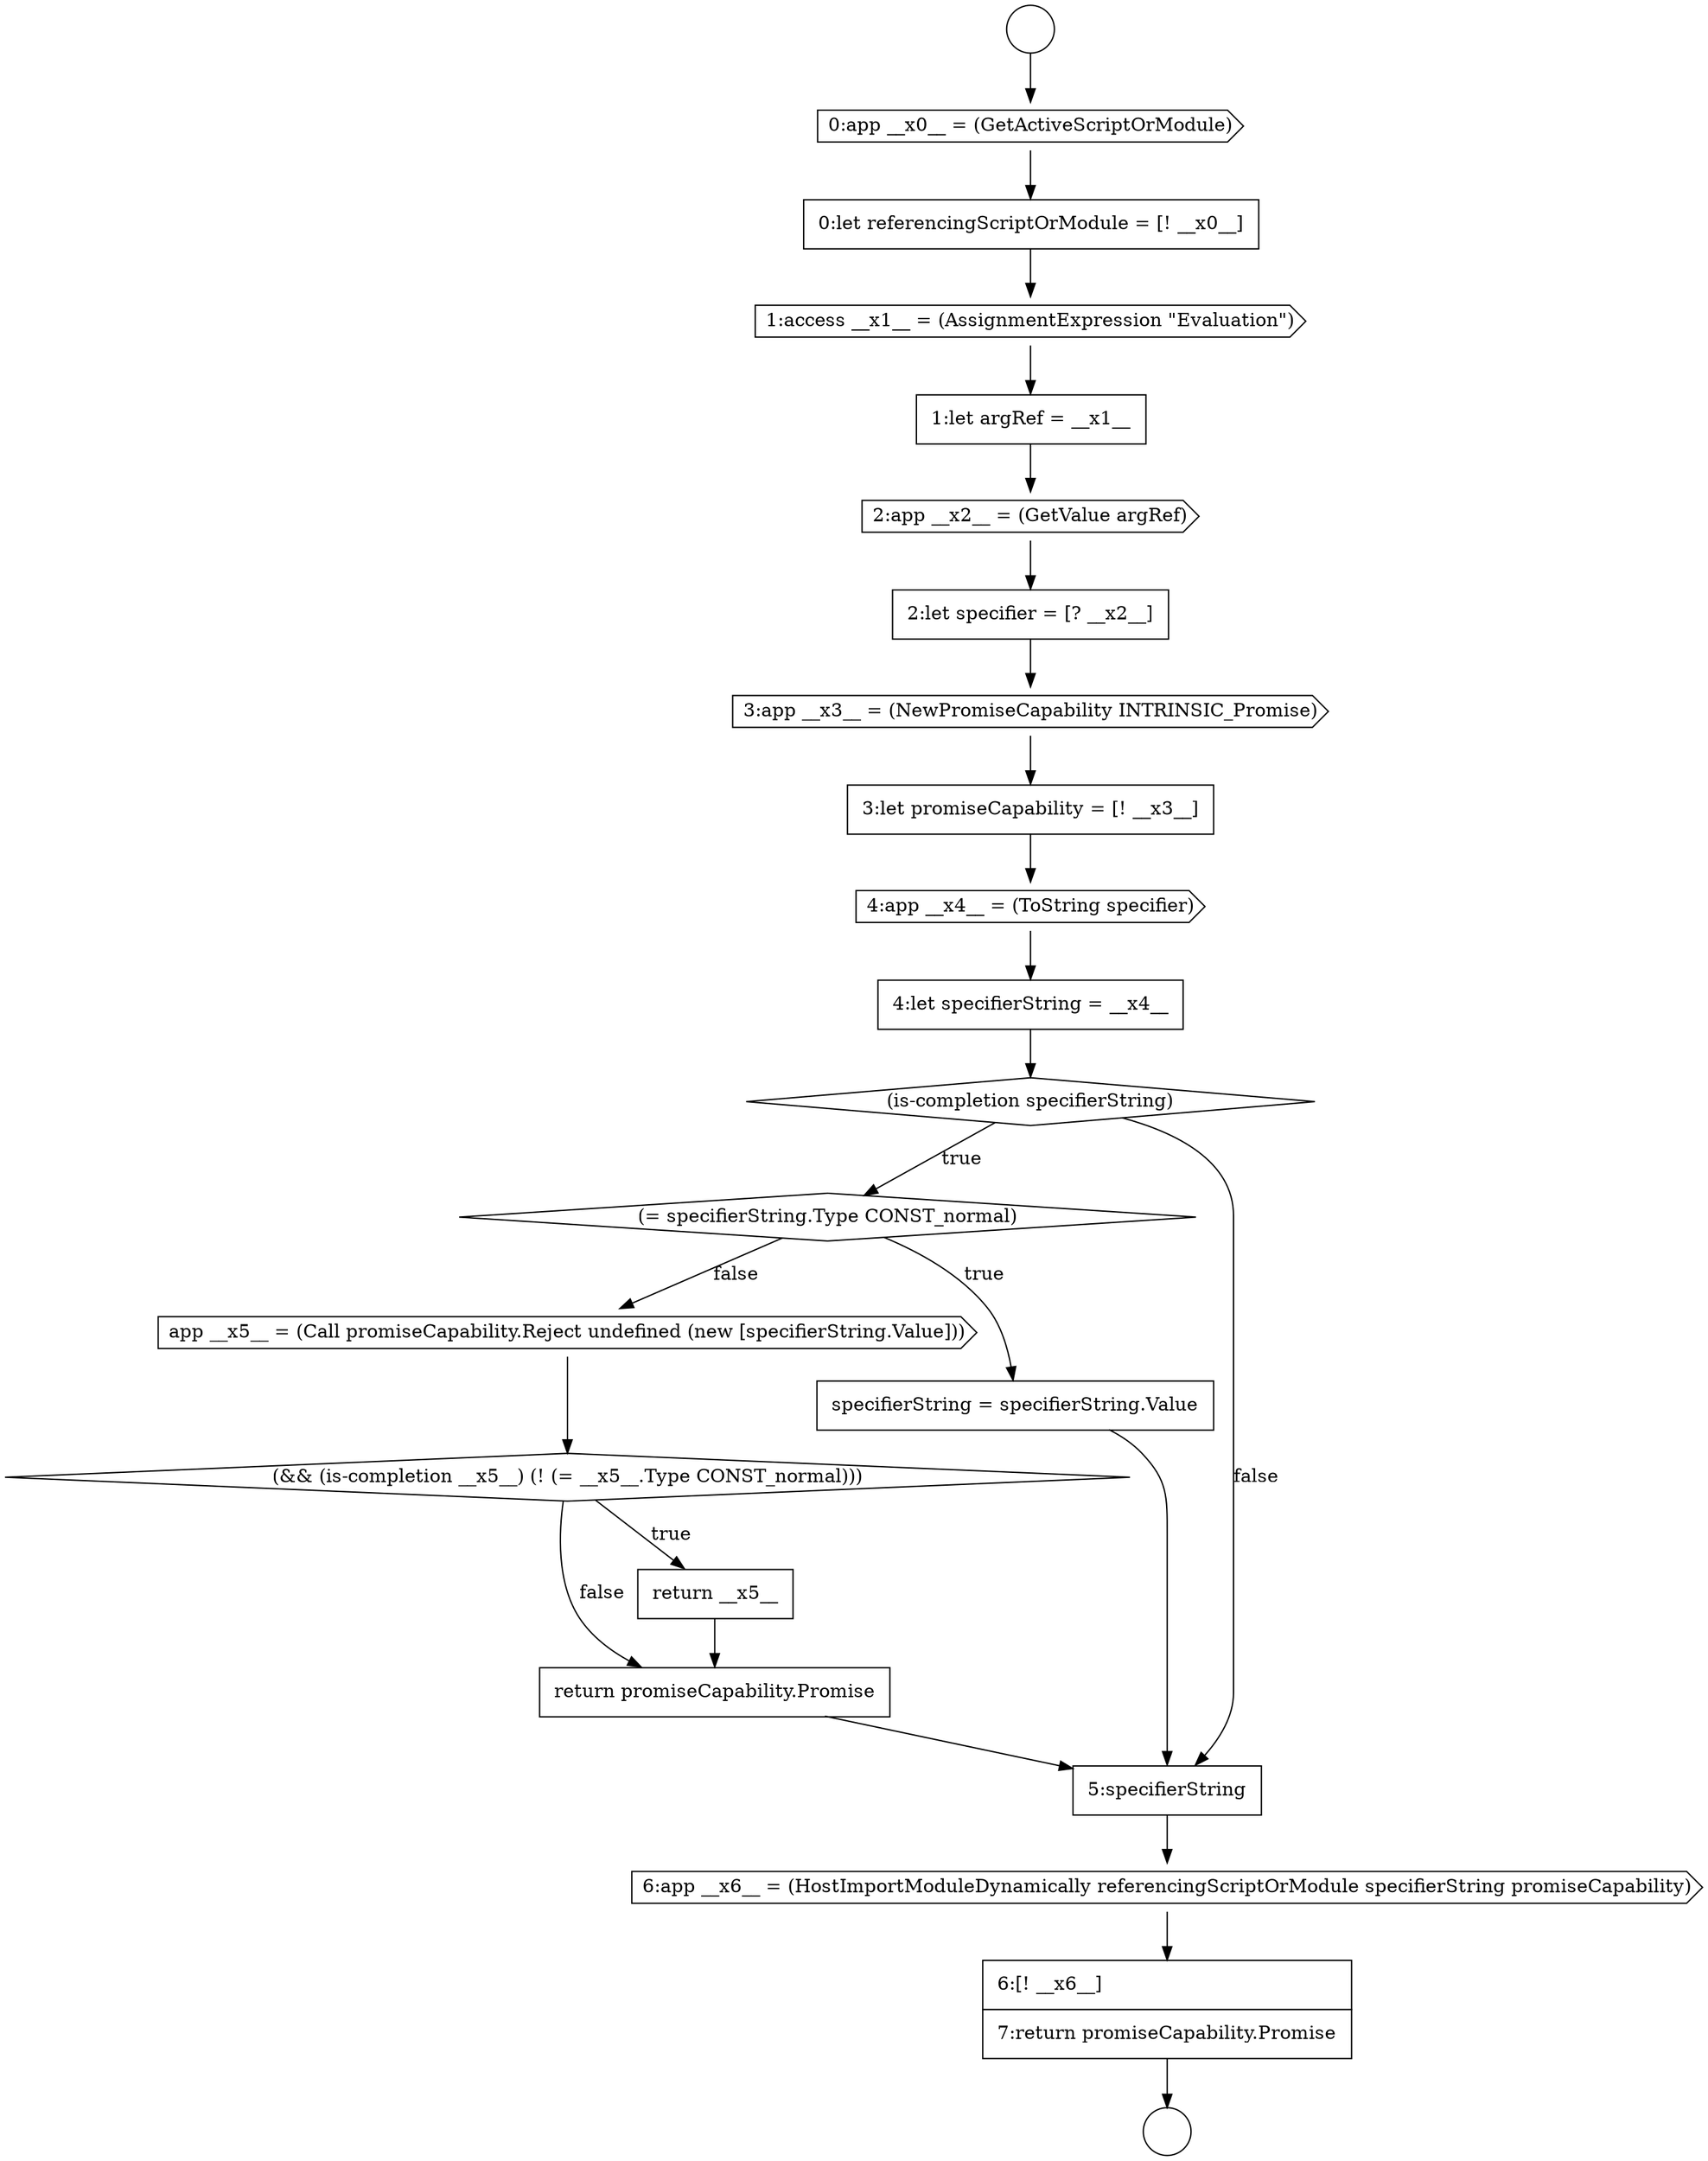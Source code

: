 digraph {
  node4852 [shape=cds, label=<<font color="black">3:app __x3__ = (NewPromiseCapability INTRINSIC_Promise)</font>> color="black" fillcolor="white" style=filled]
  node4856 [shape=diamond, label=<<font color="black">(is-completion specifierString)</font>> color="black" fillcolor="white" style=filled]
  node4862 [shape=none, margin=0, label=<<font color="black">
    <table border="0" cellborder="1" cellspacing="0" cellpadding="10">
      <tr><td align="left">return promiseCapability.Promise</td></tr>
    </table>
  </font>> color="black" fillcolor="white" style=filled]
  node4853 [shape=none, margin=0, label=<<font color="black">
    <table border="0" cellborder="1" cellspacing="0" cellpadding="10">
      <tr><td align="left">3:let promiseCapability = [! __x3__]</td></tr>
    </table>
  </font>> color="black" fillcolor="white" style=filled]
  node4849 [shape=none, margin=0, label=<<font color="black">
    <table border="0" cellborder="1" cellspacing="0" cellpadding="10">
      <tr><td align="left">1:let argRef = __x1__</td></tr>
    </table>
  </font>> color="black" fillcolor="white" style=filled]
  node4845 [shape=circle label=" " color="black" fillcolor="white" style=filled]
  node4846 [shape=cds, label=<<font color="black">0:app __x0__ = (GetActiveScriptOrModule)</font>> color="black" fillcolor="white" style=filled]
  node4854 [shape=cds, label=<<font color="black">4:app __x4__ = (ToString specifier)</font>> color="black" fillcolor="white" style=filled]
  node4850 [shape=cds, label=<<font color="black">2:app __x2__ = (GetValue argRef)</font>> color="black" fillcolor="white" style=filled]
  node4844 [shape=circle label=" " color="black" fillcolor="white" style=filled]
  node4859 [shape=cds, label=<<font color="black">app __x5__ = (Call promiseCapability.Reject undefined (new [specifierString.Value]))</font>> color="black" fillcolor="white" style=filled]
  node4864 [shape=cds, label=<<font color="black">6:app __x6__ = (HostImportModuleDynamically referencingScriptOrModule specifierString promiseCapability)</font>> color="black" fillcolor="white" style=filled]
  node4851 [shape=none, margin=0, label=<<font color="black">
    <table border="0" cellborder="1" cellspacing="0" cellpadding="10">
      <tr><td align="left">2:let specifier = [? __x2__]</td></tr>
    </table>
  </font>> color="black" fillcolor="white" style=filled]
  node4855 [shape=none, margin=0, label=<<font color="black">
    <table border="0" cellborder="1" cellspacing="0" cellpadding="10">
      <tr><td align="left">4:let specifierString = __x4__</td></tr>
    </table>
  </font>> color="black" fillcolor="white" style=filled]
  node4865 [shape=none, margin=0, label=<<font color="black">
    <table border="0" cellborder="1" cellspacing="0" cellpadding="10">
      <tr><td align="left">6:[! __x6__]</td></tr>
      <tr><td align="left">7:return promiseCapability.Promise</td></tr>
    </table>
  </font>> color="black" fillcolor="white" style=filled]
  node4848 [shape=cds, label=<<font color="black">1:access __x1__ = (AssignmentExpression &quot;Evaluation&quot;)</font>> color="black" fillcolor="white" style=filled]
  node4857 [shape=diamond, label=<<font color="black">(= specifierString.Type CONST_normal)</font>> color="black" fillcolor="white" style=filled]
  node4847 [shape=none, margin=0, label=<<font color="black">
    <table border="0" cellborder="1" cellspacing="0" cellpadding="10">
      <tr><td align="left">0:let referencingScriptOrModule = [! __x0__]</td></tr>
    </table>
  </font>> color="black" fillcolor="white" style=filled]
  node4860 [shape=diamond, label=<<font color="black">(&amp;&amp; (is-completion __x5__) (! (= __x5__.Type CONST_normal)))</font>> color="black" fillcolor="white" style=filled]
  node4861 [shape=none, margin=0, label=<<font color="black">
    <table border="0" cellborder="1" cellspacing="0" cellpadding="10">
      <tr><td align="left">return __x5__</td></tr>
    </table>
  </font>> color="black" fillcolor="white" style=filled]
  node4863 [shape=none, margin=0, label=<<font color="black">
    <table border="0" cellborder="1" cellspacing="0" cellpadding="10">
      <tr><td align="left">5:specifierString</td></tr>
    </table>
  </font>> color="black" fillcolor="white" style=filled]
  node4858 [shape=none, margin=0, label=<<font color="black">
    <table border="0" cellborder="1" cellspacing="0" cellpadding="10">
      <tr><td align="left">specifierString = specifierString.Value</td></tr>
    </table>
  </font>> color="black" fillcolor="white" style=filled]
  node4844 -> node4846 [ color="black"]
  node4861 -> node4862 [ color="black"]
  node4850 -> node4851 [ color="black"]
  node4846 -> node4847 [ color="black"]
  node4864 -> node4865 [ color="black"]
  node4851 -> node4852 [ color="black"]
  node4854 -> node4855 [ color="black"]
  node4857 -> node4858 [label=<<font color="black">true</font>> color="black"]
  node4857 -> node4859 [label=<<font color="black">false</font>> color="black"]
  node4847 -> node4848 [ color="black"]
  node4855 -> node4856 [ color="black"]
  node4858 -> node4863 [ color="black"]
  node4859 -> node4860 [ color="black"]
  node4848 -> node4849 [ color="black"]
  node4853 -> node4854 [ color="black"]
  node4860 -> node4861 [label=<<font color="black">true</font>> color="black"]
  node4860 -> node4862 [label=<<font color="black">false</font>> color="black"]
  node4865 -> node4845 [ color="black"]
  node4852 -> node4853 [ color="black"]
  node4863 -> node4864 [ color="black"]
  node4849 -> node4850 [ color="black"]
  node4856 -> node4857 [label=<<font color="black">true</font>> color="black"]
  node4856 -> node4863 [label=<<font color="black">false</font>> color="black"]
  node4862 -> node4863 [ color="black"]
}
